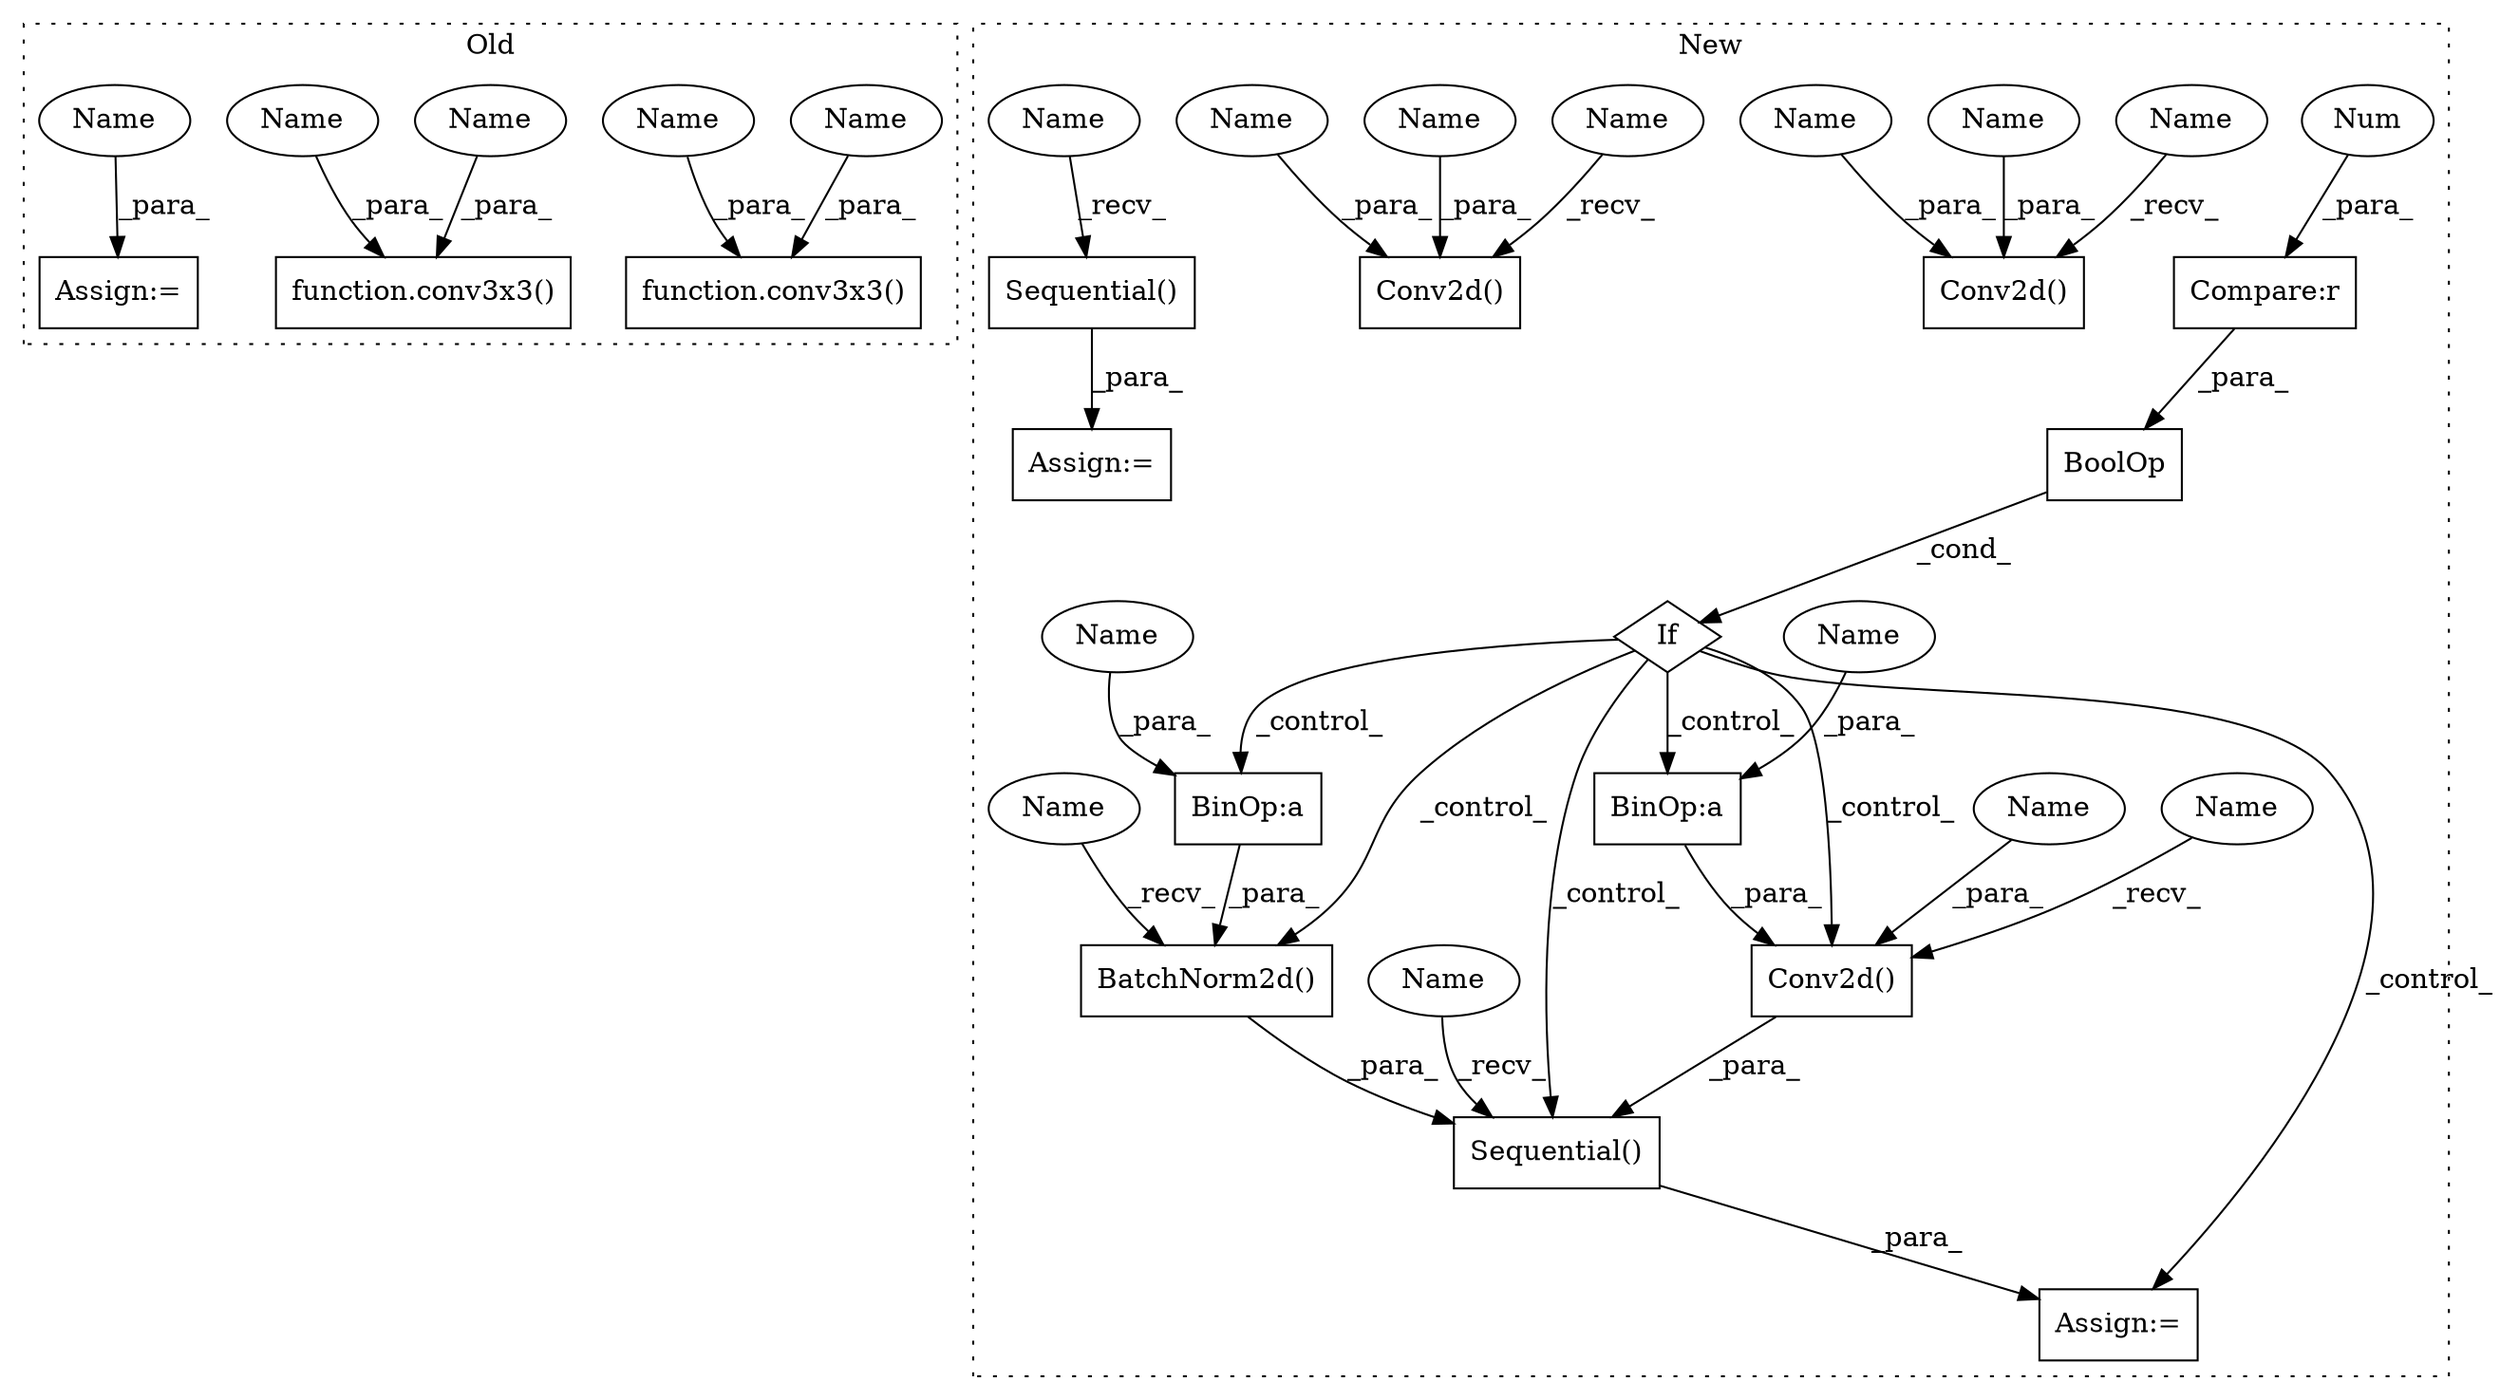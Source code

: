 digraph G {
subgraph cluster0 {
1 [label="function.conv3x3()" a="75" s="3545,3577" l="8,1" shape="box"];
6 [label="function.conv3x3()" a="75" s="3684,3706" l="8,1" shape="box"];
13 [label="Assign:=" a="68" s="3806" l="3" shape="box"];
31 [label="Name" a="87" s="3692" l="6" shape="ellipse"];
32 [label="Name" a="87" s="3563" l="6" shape="ellipse"];
33 [label="Name" a="87" s="3700" l="6" shape="ellipse"];
34 [label="Name" a="87" s="3809" l="6" shape="ellipse"];
35 [label="Name" a="87" s="3571" l="6" shape="ellipse"];
label = "Old";
style="dotted";
}
subgraph cluster1 {
2 [label="Sequential()" a="75" s="3307" l="15" shape="box"];
3 [label="Conv2d()" a="75" s="3444,3486" l="10,43" shape="box"];
4 [label="BinOp:a" a="82" s="3479" l="1" shape="box"];
5 [label="Conv2d()" a="75" s="3166,3190" l="10,49" shape="box"];
7 [label="Sequential()" a="75" s="3413,3584" l="31,14" shape="box"];
8 [label="If" a="96" s="3331,3383" l="3,14" shape="diamond"];
9 [label="BinOp:a" a="82" s="3576" l="1" shape="box"];
10 [label="Compare:r" a="40" s="3334" l="11" shape="box"];
11 [label="BoolOp" a="72" s="3334" l="49" shape="box"];
12 [label="BatchNorm2d()" a="75" s="3547,3583" l="15,1" shape="box"];
14 [label="Conv2d()" a="75" s="3021,3048" l="10,54" shape="box"];
15 [label="Num" a="76" s="3344" l="1" shape="ellipse"];
16 [label="Assign:=" a="68" s="3304" l="3" shape="box"];
17 [label="Assign:=" a="68" s="3410" l="3" shape="box"];
18 [label="Name" a="87" s="3454" l="9" shape="ellipse"];
19 [label="Name" a="87" s="3031" l="9" shape="ellipse"];
20 [label="Name" a="87" s="3184" l="6" shape="ellipse"];
21 [label="Name" a="87" s="3577" l="6" shape="ellipse"];
22 [label="Name" a="87" s="3176" l="6" shape="ellipse"];
23 [label="Name" a="87" s="3042" l="6" shape="ellipse"];
24 [label="Name" a="87" s="3480" l="6" shape="ellipse"];
25 [label="Name" a="87" s="3444" l="2" shape="ellipse"];
26 [label="Name" a="87" s="3307" l="2" shape="ellipse"];
27 [label="Name" a="87" s="3166" l="2" shape="ellipse"];
28 [label="Name" a="87" s="3021" l="2" shape="ellipse"];
29 [label="Name" a="87" s="3413" l="2" shape="ellipse"];
30 [label="Name" a="87" s="3547" l="2" shape="ellipse"];
label = "New";
style="dotted";
}
2 -> 16 [label="_para_"];
3 -> 7 [label="_para_"];
4 -> 3 [label="_para_"];
7 -> 17 [label="_para_"];
8 -> 17 [label="_control_"];
8 -> 12 [label="_control_"];
8 -> 3 [label="_control_"];
8 -> 9 [label="_control_"];
8 -> 7 [label="_control_"];
8 -> 4 [label="_control_"];
9 -> 12 [label="_para_"];
10 -> 11 [label="_para_"];
11 -> 8 [label="_cond_"];
12 -> 7 [label="_para_"];
15 -> 10 [label="_para_"];
18 -> 3 [label="_para_"];
19 -> 14 [label="_para_"];
20 -> 5 [label="_para_"];
21 -> 9 [label="_para_"];
22 -> 5 [label="_para_"];
23 -> 14 [label="_para_"];
24 -> 4 [label="_para_"];
25 -> 3 [label="_recv_"];
26 -> 2 [label="_recv_"];
27 -> 5 [label="_recv_"];
28 -> 14 [label="_recv_"];
29 -> 7 [label="_recv_"];
30 -> 12 [label="_recv_"];
31 -> 6 [label="_para_"];
32 -> 1 [label="_para_"];
33 -> 6 [label="_para_"];
34 -> 13 [label="_para_"];
35 -> 1 [label="_para_"];
}